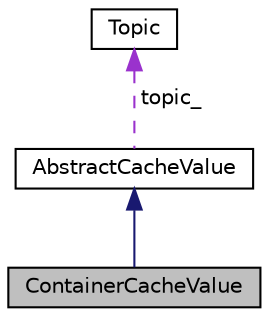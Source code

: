 digraph "ContainerCacheValue"
{
 // LATEX_PDF_SIZE
  edge [fontname="Helvetica",fontsize="10",labelfontname="Helvetica",labelfontsize="10"];
  node [fontname="Helvetica",fontsize="10",shape=record];
  Node1 [label="ContainerCacheValue",height=0.2,width=0.4,color="black", fillcolor="grey75", style="filled", fontcolor="black",tooltip="An abstract cache value that contains a container."];
  Node2 -> Node1 [dir="back",color="midnightblue",fontsize="10",style="solid"];
  Node2 [label="AbstractCacheValue",height=0.2,width=0.4,color="black", fillcolor="white", style="filled",URL="$classAbstractCacheValue.html",tooltip="Abstract base class for cache values."];
  Node3 -> Node2 [dir="back",color="darkorchid3",fontsize="10",style="dashed",label=" topic_" ];
  Node3 [label="Topic",height=0.2,width=0.4,color="black", fillcolor="white", style="filled",URL="$classTopic.html",tooltip="A class that represents a topic in the cache."];
}
